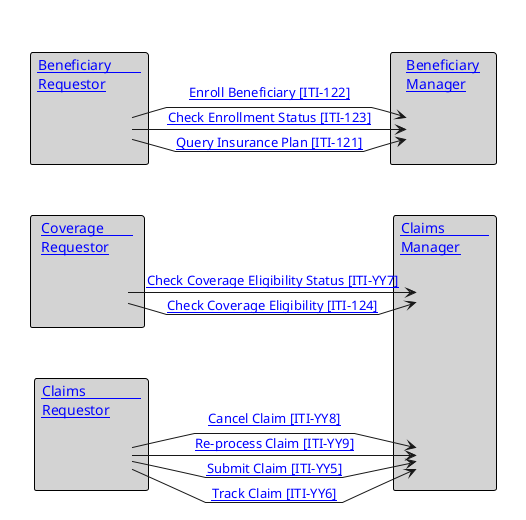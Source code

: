 @startuml
skinparam package {
  BorderColor transparent
  BackgroundColor transparent
  Shadowing false
}
skinparam rectangle {
  BorderColor black
  BackgroundColor lightgrey
  Shadowing false
  FontStyle normal
}
skinparam agent {
  BorderColor lightgrey
  BackgroundColor lightgrey
  FontColor lightgrey
  Shadowing false
}

hide footbox
'skinparam svgDimensionStyle false
skinparam linetype polyline
package "  "  {
  rectangle "[[#beneficiary-requestor Beneficiary        \nRequestor]]" as br {
    agent "Benefits" as BenReq
  }
  rectangle "[[#coverage-requestor Coverage        \nRequestor]]" as cr {
    agent "Coverage" as CovReq
  }
  rectangle "[[#claims-requestor Claims               \nRequestor]]" as cl {
    agent "Claims" as ClaimReq
  }
}

package " "  {
  rectangle "[[#beneficiary-manager Beneficiary\nManager]]" as Ben {
    agent "Benefits" as BenMan
  }
  rectangle "[[#claims-manager Claims            \nManager]]" as ClaimMan {
    agent "Claims" as ClaimMan1
    agent "Claims" as ClaimMan2
  }
}
BenReq -> BenMan : "[[ITI-121.html Query Insurance Plan &#91;ITI-121&#93;]]"
BenReq -> BenMan : "[[ITI-122.html Enroll Beneficiary &#91;ITI-122&#93;]]"
BenReq -> BenMan : "[[ITI-123.html Check Enrollment Status &#91;ITI-123&#93;]]"
BenReq -[hidden]-> CovReq: ""
CovReq -[hidden]-> ClaimReq: ""
BenMan -[hidden]-> ClaimMan1: ""
ClaimMan1 -[hidden]-> ClaimMan2: ""
CovReq -> ClaimMan1 : "[[ITI-124.html Check Coverage Eligibility &#91;ITI-124&#93;]]"
CovReq -> ClaimMan1 : "[[ITI-YY7.html Check Coverage Eligibility Status &#91;ITI-YY7&#93;]]"
ClaimReq -> ClaimMan2 : "[[ITI-YY5.html Submit Claim &#91;ITI-YY5&#93;]]"
ClaimReq -> ClaimMan2 : "[[ITI-YY8.html Cancel Claim &#91;ITI-YY8&#93;]]"
ClaimReq -> ClaimMan2 : "[[ITI-YY9.html Re-process Claim &#91;ITI-YY9&#93;]]"
ClaimReq -> ClaimMan2 : "[[ITI-YY6.html Track Claim &#91;ITI-YY6&#93;]]"


@endum
